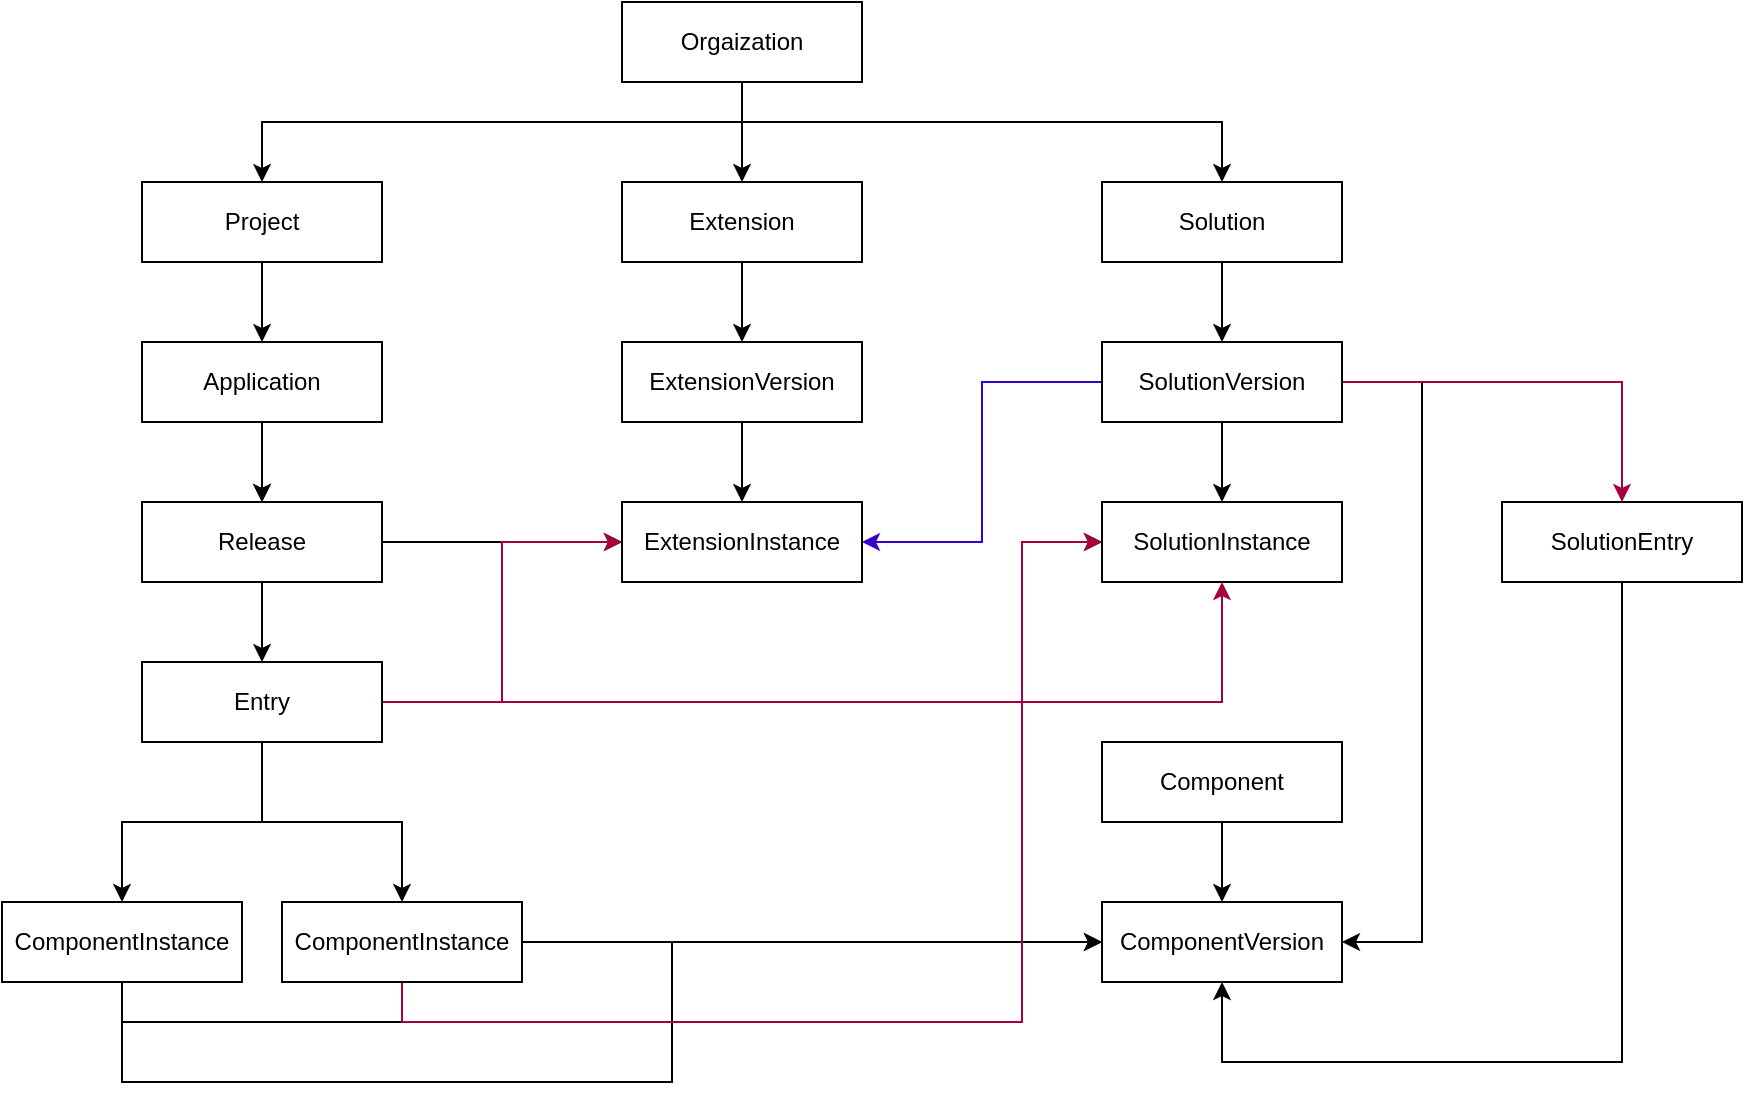 <mxfile>
    <diagram id="yJ9cpNtcqCPkEB_uqRdt" name="第 1 页">
        <mxGraphModel dx="908" dy="540" grid="1" gridSize="10" guides="1" tooltips="1" connect="1" arrows="1" fold="1" page="1" pageScale="1" pageWidth="1169" pageHeight="1654" math="0" shadow="0">
            <root>
                <mxCell id="0"/>
                <mxCell id="1" parent="0"/>
                <mxCell id="11" style="edgeStyle=elbowEdgeStyle;html=1;entryX=0.5;entryY=0;entryDx=0;entryDy=0;exitX=0.5;exitY=1;exitDx=0;exitDy=0;elbow=vertical;rounded=0;" parent="1" source="2" target="5" edge="1">
                    <mxGeometry relative="1" as="geometry">
                        <Array as="points">
                            <mxPoint x="650" y="240"/>
                            <mxPoint x="580" y="190"/>
                        </Array>
                    </mxGeometry>
                </mxCell>
                <mxCell id="26" style="edgeStyle=elbowEdgeStyle;rounded=0;html=1;elbow=vertical;exitX=0.5;exitY=1;exitDx=0;exitDy=0;" parent="1" source="2" target="3" edge="1">
                    <mxGeometry relative="1" as="geometry">
                        <Array as="points">
                            <mxPoint x="410" y="240"/>
                        </Array>
                    </mxGeometry>
                </mxCell>
                <mxCell id="32" style="edgeStyle=elbowEdgeStyle;rounded=0;elbow=horizontal;html=1;entryX=0.5;entryY=0;entryDx=0;entryDy=0;" parent="1" source="2" target="20" edge="1">
                    <mxGeometry relative="1" as="geometry"/>
                </mxCell>
                <mxCell id="2" value="Orgaization" style="whiteSpace=wrap;html=1;" parent="1" vertex="1">
                    <mxGeometry x="470" y="180" width="120" height="40" as="geometry"/>
                </mxCell>
                <mxCell id="27" style="edgeStyle=elbowEdgeStyle;rounded=0;elbow=horizontal;html=1;entryX=0.5;entryY=0;entryDx=0;entryDy=0;" parent="1" source="3" target="4" edge="1">
                    <mxGeometry relative="1" as="geometry"/>
                </mxCell>
                <mxCell id="3" value="Project" style="whiteSpace=wrap;html=1;" parent="1" vertex="1">
                    <mxGeometry x="230" y="270" width="120" height="40" as="geometry"/>
                </mxCell>
                <mxCell id="29" style="edgeStyle=elbowEdgeStyle;rounded=0;elbow=horizontal;html=1;entryX=0.5;entryY=0;entryDx=0;entryDy=0;" parent="1" source="4" target="47" edge="1">
                    <mxGeometry relative="1" as="geometry"/>
                </mxCell>
                <mxCell id="88" value="" style="edgeStyle=none;rounded=0;html=1;" parent="1" source="4" target="47" edge="1">
                    <mxGeometry relative="1" as="geometry"/>
                </mxCell>
                <mxCell id="105" style="edgeStyle=orthogonalEdgeStyle;rounded=0;html=1;entryX=0;entryY=0.5;entryDx=0;entryDy=0;exitX=1;exitY=0.5;exitDx=0;exitDy=0;" parent="1" source="47" target="89" edge="1">
                    <mxGeometry relative="1" as="geometry"/>
                </mxCell>
                <mxCell id="4" value="Application" style="whiteSpace=wrap;html=1;" parent="1" vertex="1">
                    <mxGeometry x="230" y="350" width="120" height="40" as="geometry"/>
                </mxCell>
                <mxCell id="31" style="edgeStyle=elbowEdgeStyle;rounded=0;elbow=horizontal;html=1;" parent="1" source="5" target="6" edge="1">
                    <mxGeometry relative="1" as="geometry"/>
                </mxCell>
                <mxCell id="5" value="Solution" style="whiteSpace=wrap;html=1;" parent="1" vertex="1">
                    <mxGeometry x="710" y="270" width="120" height="40" as="geometry"/>
                </mxCell>
                <mxCell id="93" style="edgeStyle=none;html=1;entryX=0.5;entryY=0;entryDx=0;entryDy=0;" parent="1" source="6" target="91" edge="1">
                    <mxGeometry relative="1" as="geometry"/>
                </mxCell>
                <mxCell id="108" style="edgeStyle=orthogonalEdgeStyle;rounded=0;html=1;entryX=1;entryY=0.5;entryDx=0;entryDy=0;fillColor=#6a00ff;strokeColor=#3700CC;" parent="1" source="6" target="89" edge="1">
                    <mxGeometry relative="1" as="geometry"/>
                </mxCell>
                <mxCell id="112" style="edgeStyle=elbowEdgeStyle;rounded=0;html=1;entryX=1;entryY=0.5;entryDx=0;entryDy=0;" parent="1" source="6" target="68" edge="1">
                    <mxGeometry relative="1" as="geometry">
                        <Array as="points">
                            <mxPoint x="870" y="625"/>
                        </Array>
                    </mxGeometry>
                </mxCell>
                <mxCell id="118" style="edgeStyle=orthogonalEdgeStyle;html=1;entryX=0.5;entryY=0;entryDx=0;entryDy=0;exitX=1;exitY=0.5;exitDx=0;exitDy=0;rounded=0;fillColor=#d80073;strokeColor=#A50040;" parent="1" source="6" target="117" edge="1">
                    <mxGeometry relative="1" as="geometry"/>
                </mxCell>
                <mxCell id="6" value="SolutionVersion" style="whiteSpace=wrap;html=1;" parent="1" vertex="1">
                    <mxGeometry x="710" y="350" width="120" height="40" as="geometry"/>
                </mxCell>
                <mxCell id="63" style="edgeStyle=elbowEdgeStyle;html=1;entryX=0.5;entryY=0;entryDx=0;entryDy=0;elbow=vertical;rounded=0;" parent="1" source="17" target="60" edge="1">
                    <mxGeometry relative="1" as="geometry"/>
                </mxCell>
                <mxCell id="64" style="edgeStyle=elbowEdgeStyle;rounded=0;elbow=vertical;html=1;" parent="1" source="17" target="62" edge="1">
                    <mxGeometry relative="1" as="geometry"/>
                </mxCell>
                <mxCell id="97" style="edgeStyle=orthogonalEdgeStyle;rounded=0;html=1;entryX=0;entryY=0.5;entryDx=0;entryDy=0;strokeColor=#A50040;fillColor=#d80073;" parent="1" source="17" target="89" edge="1">
                    <mxGeometry relative="1" as="geometry"/>
                </mxCell>
                <mxCell id="107" style="edgeStyle=orthogonalEdgeStyle;rounded=0;html=1;entryX=0.5;entryY=1;entryDx=0;entryDy=0;fillColor=#d80073;strokeColor=#A50040;" parent="1" source="17" target="91" edge="1">
                    <mxGeometry relative="1" as="geometry"/>
                </mxCell>
                <mxCell id="17" value="Entry" style="whiteSpace=wrap;html=1;" parent="1" vertex="1">
                    <mxGeometry x="230" y="510" width="120" height="40" as="geometry"/>
                </mxCell>
                <mxCell id="90" style="edgeStyle=none;html=1;entryX=0.5;entryY=0;entryDx=0;entryDy=0;" parent="1" source="20" target="53" edge="1">
                    <mxGeometry relative="1" as="geometry"/>
                </mxCell>
                <mxCell id="20" value="Extension" style="whiteSpace=wrap;html=1;" parent="1" vertex="1">
                    <mxGeometry x="470" y="270" width="120" height="40" as="geometry"/>
                </mxCell>
                <mxCell id="48" style="edgeStyle=none;html=1;entryX=0.5;entryY=0;entryDx=0;entryDy=0;" parent="1" source="47" target="17" edge="1">
                    <mxGeometry relative="1" as="geometry"/>
                </mxCell>
                <mxCell id="47" value="Release" style="whiteSpace=wrap;html=1;" parent="1" vertex="1">
                    <mxGeometry x="230" y="430" width="120" height="40" as="geometry"/>
                </mxCell>
                <mxCell id="69" style="edgeStyle=elbowEdgeStyle;rounded=0;elbow=vertical;html=1;entryX=0.5;entryY=0;entryDx=0;entryDy=0;" parent="1" source="50" target="68" edge="1">
                    <mxGeometry relative="1" as="geometry"/>
                </mxCell>
                <mxCell id="50" value="Component" style="whiteSpace=wrap;html=1;" parent="1" vertex="1">
                    <mxGeometry x="710" y="550" width="120" height="40" as="geometry"/>
                </mxCell>
                <mxCell id="92" style="edgeStyle=none;html=1;entryX=0.5;entryY=0;entryDx=0;entryDy=0;" parent="1" source="53" target="89" edge="1">
                    <mxGeometry relative="1" as="geometry"/>
                </mxCell>
                <mxCell id="53" value="ExtensionVersion" style="whiteSpace=wrap;html=1;" parent="1" vertex="1">
                    <mxGeometry x="470" y="350" width="120" height="40" as="geometry"/>
                </mxCell>
                <mxCell id="114" style="edgeStyle=orthogonalEdgeStyle;rounded=0;html=1;exitX=0.5;exitY=1;exitDx=0;exitDy=0;elbow=vertical;entryX=0;entryY=0.5;entryDx=0;entryDy=0;" parent="1" source="60" target="68" edge="1">
                    <mxGeometry relative="1" as="geometry">
                        <Array as="points">
                            <mxPoint x="220" y="720"/>
                            <mxPoint x="495" y="720"/>
                            <mxPoint x="495" y="650"/>
                        </Array>
                        <mxPoint x="610" y="650" as="targetPoint"/>
                    </mxGeometry>
                </mxCell>
                <mxCell id="123" style="edgeStyle=orthogonalEdgeStyle;rounded=0;html=1;entryX=0;entryY=0.5;entryDx=0;entryDy=0;exitX=0.5;exitY=1;exitDx=0;exitDy=0;" parent="1" source="60" target="91" edge="1">
                    <mxGeometry relative="1" as="geometry">
                        <Array as="points">
                            <mxPoint x="220" y="690"/>
                            <mxPoint x="670" y="690"/>
                            <mxPoint x="670" y="450"/>
                        </Array>
                    </mxGeometry>
                </mxCell>
                <mxCell id="60" value="ComponentInstance" style="whiteSpace=wrap;html=1;" parent="1" vertex="1">
                    <mxGeometry x="160" y="630" width="120" height="40" as="geometry"/>
                </mxCell>
                <mxCell id="116" style="edgeStyle=elbowEdgeStyle;rounded=0;html=1;entryX=0;entryY=0.5;entryDx=0;entryDy=0;" parent="1" source="62" target="68" edge="1">
                    <mxGeometry relative="1" as="geometry"/>
                </mxCell>
                <mxCell id="122" style="edgeStyle=orthogonalEdgeStyle;rounded=0;html=1;entryX=0;entryY=0.5;entryDx=0;entryDy=0;exitX=0.5;exitY=1;exitDx=0;exitDy=0;fillColor=#d80073;strokeColor=#A50040;" parent="1" source="62" target="91" edge="1">
                    <mxGeometry relative="1" as="geometry">
                        <Array as="points">
                            <mxPoint x="360" y="690"/>
                            <mxPoint x="670" y="690"/>
                            <mxPoint x="670" y="450"/>
                        </Array>
                    </mxGeometry>
                </mxCell>
                <mxCell id="62" value="ComponentInstance" style="whiteSpace=wrap;html=1;" parent="1" vertex="1">
                    <mxGeometry x="300" y="630" width="120" height="40" as="geometry"/>
                </mxCell>
                <mxCell id="68" value="ComponentVersion" style="whiteSpace=wrap;html=1;" parent="1" vertex="1">
                    <mxGeometry x="710" y="630" width="120" height="40" as="geometry"/>
                </mxCell>
                <mxCell id="89" value="ExtensionInstance" style="whiteSpace=wrap;html=1;" parent="1" vertex="1">
                    <mxGeometry x="470" y="430" width="120" height="40" as="geometry"/>
                </mxCell>
                <mxCell id="91" value="SolutionInstance" style="whiteSpace=wrap;html=1;" parent="1" vertex="1">
                    <mxGeometry x="710" y="430" width="120" height="40" as="geometry"/>
                </mxCell>
                <mxCell id="119" style="edgeStyle=orthogonalEdgeStyle;rounded=0;html=1;entryX=0.5;entryY=1;entryDx=0;entryDy=0;exitX=0.5;exitY=1;exitDx=0;exitDy=0;" parent="1" source="117" target="68" edge="1">
                    <mxGeometry relative="1" as="geometry">
                        <Array as="points">
                            <mxPoint x="970" y="710"/>
                            <mxPoint x="770" y="710"/>
                        </Array>
                    </mxGeometry>
                </mxCell>
                <mxCell id="117" value="SolutionEntry" style="whiteSpace=wrap;html=1;" parent="1" vertex="1">
                    <mxGeometry x="910" y="430" width="120" height="40" as="geometry"/>
                </mxCell>
            </root>
        </mxGraphModel>
    </diagram>
</mxfile>
